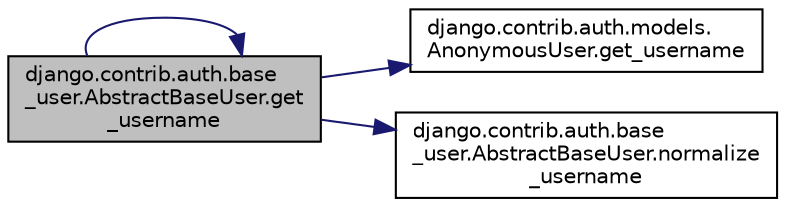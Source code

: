 digraph "django.contrib.auth.base_user.AbstractBaseUser.get_username"
{
 // LATEX_PDF_SIZE
  edge [fontname="Helvetica",fontsize="10",labelfontname="Helvetica",labelfontsize="10"];
  node [fontname="Helvetica",fontsize="10",shape=record];
  rankdir="LR";
  Node1 [label="django.contrib.auth.base\l_user.AbstractBaseUser.get\l_username",height=0.2,width=0.4,color="black", fillcolor="grey75", style="filled", fontcolor="black",tooltip=" "];
  Node1 -> Node1 [color="midnightblue",fontsize="10",style="solid",fontname="Helvetica"];
  Node1 -> Node2 [color="midnightblue",fontsize="10",style="solid",fontname="Helvetica"];
  Node2 [label="django.contrib.auth.models.\lAnonymousUser.get_username",height=0.2,width=0.4,color="black", fillcolor="white", style="filled",URL="$d4/d46/classdjango_1_1contrib_1_1auth_1_1models_1_1_anonymous_user.html#a95cf71b95a4e15645ca06acfa2331a8d",tooltip=" "];
  Node1 -> Node3 [color="midnightblue",fontsize="10",style="solid",fontname="Helvetica"];
  Node3 [label="django.contrib.auth.base\l_user.AbstractBaseUser.normalize\l_username",height=0.2,width=0.4,color="black", fillcolor="white", style="filled",URL="$d6/d40/classdjango_1_1contrib_1_1auth_1_1base__user_1_1_abstract_base_user.html#a47462dacf6cdaf9b10694a1a42ad15ed",tooltip=" "];
}
